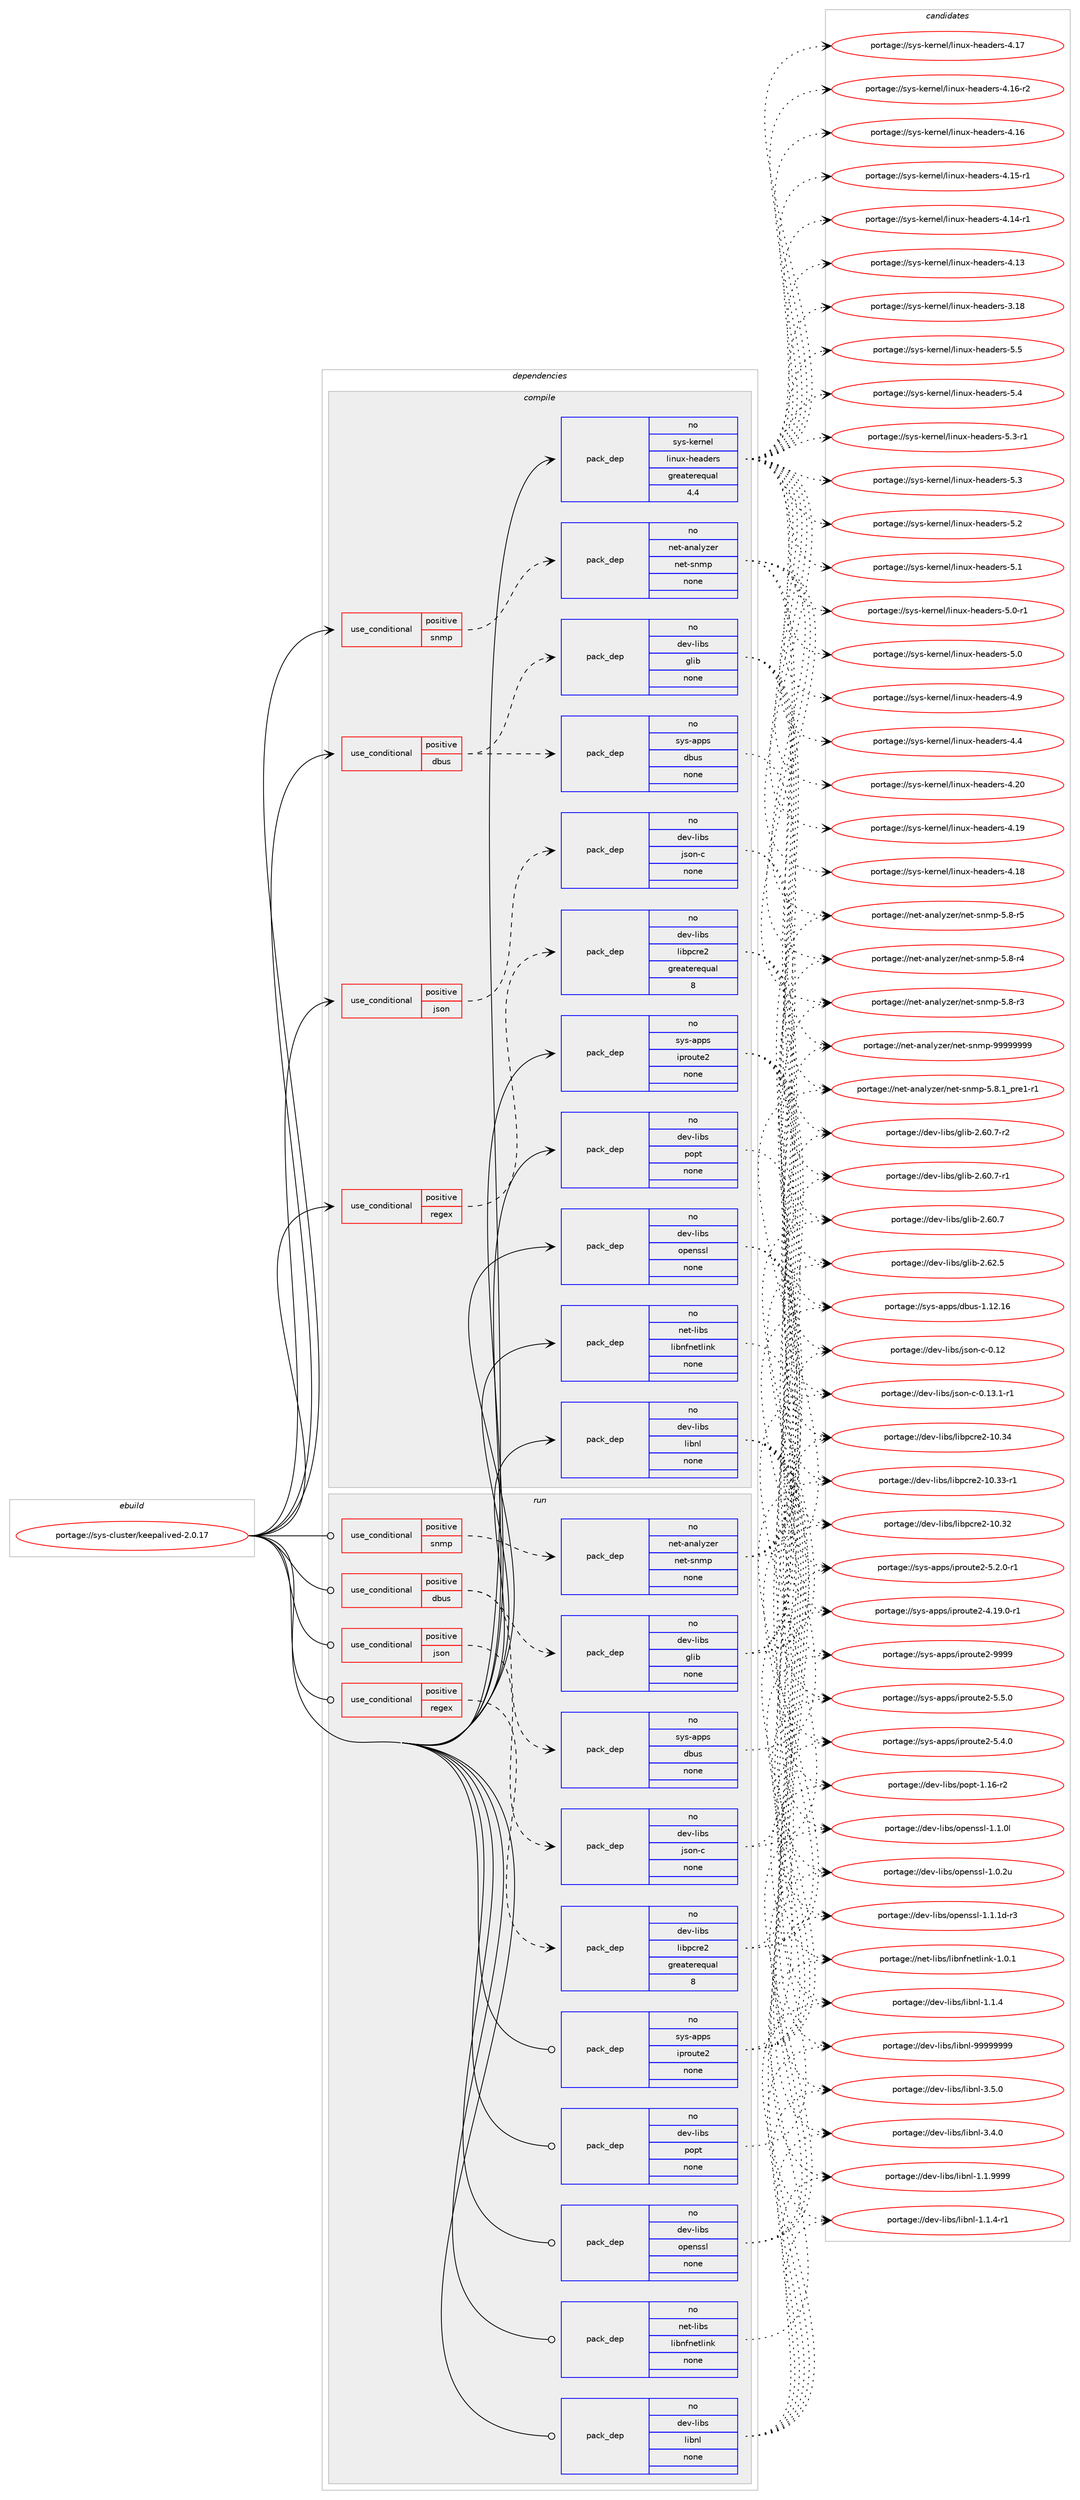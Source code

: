 digraph prolog {

# *************
# Graph options
# *************

newrank=true;
concentrate=true;
compound=true;
graph [rankdir=LR,fontname=Helvetica,fontsize=10,ranksep=1.5];#, ranksep=2.5, nodesep=0.2];
edge  [arrowhead=vee];
node  [fontname=Helvetica,fontsize=10];

# **********
# The ebuild
# **********

subgraph cluster_leftcol {
color=gray;
rank=same;
label=<<i>ebuild</i>>;
id [label="portage://sys-cluster/keepalived-2.0.17", color=red, width=4, href="../sys-cluster/keepalived-2.0.17.svg"];
}

# ****************
# The dependencies
# ****************

subgraph cluster_midcol {
color=gray;
label=<<i>dependencies</i>>;
subgraph cluster_compile {
fillcolor="#eeeeee";
style=filled;
label=<<i>compile</i>>;
subgraph cond6298 {
dependency32818 [label=<<TABLE BORDER="0" CELLBORDER="1" CELLSPACING="0" CELLPADDING="4"><TR><TD ROWSPAN="3" CELLPADDING="10">use_conditional</TD></TR><TR><TD>positive</TD></TR><TR><TD>dbus</TD></TR></TABLE>>, shape=none, color=red];
subgraph pack25711 {
dependency32819 [label=<<TABLE BORDER="0" CELLBORDER="1" CELLSPACING="0" CELLPADDING="4" WIDTH="220"><TR><TD ROWSPAN="6" CELLPADDING="30">pack_dep</TD></TR><TR><TD WIDTH="110">no</TD></TR><TR><TD>sys-apps</TD></TR><TR><TD>dbus</TD></TR><TR><TD>none</TD></TR><TR><TD></TD></TR></TABLE>>, shape=none, color=blue];
}
dependency32818:e -> dependency32819:w [weight=20,style="dashed",arrowhead="vee"];
subgraph pack25712 {
dependency32820 [label=<<TABLE BORDER="0" CELLBORDER="1" CELLSPACING="0" CELLPADDING="4" WIDTH="220"><TR><TD ROWSPAN="6" CELLPADDING="30">pack_dep</TD></TR><TR><TD WIDTH="110">no</TD></TR><TR><TD>dev-libs</TD></TR><TR><TD>glib</TD></TR><TR><TD>none</TD></TR><TR><TD></TD></TR></TABLE>>, shape=none, color=blue];
}
dependency32818:e -> dependency32820:w [weight=20,style="dashed",arrowhead="vee"];
}
id:e -> dependency32818:w [weight=20,style="solid",arrowhead="vee"];
subgraph cond6299 {
dependency32821 [label=<<TABLE BORDER="0" CELLBORDER="1" CELLSPACING="0" CELLPADDING="4"><TR><TD ROWSPAN="3" CELLPADDING="10">use_conditional</TD></TR><TR><TD>positive</TD></TR><TR><TD>json</TD></TR></TABLE>>, shape=none, color=red];
subgraph pack25713 {
dependency32822 [label=<<TABLE BORDER="0" CELLBORDER="1" CELLSPACING="0" CELLPADDING="4" WIDTH="220"><TR><TD ROWSPAN="6" CELLPADDING="30">pack_dep</TD></TR><TR><TD WIDTH="110">no</TD></TR><TR><TD>dev-libs</TD></TR><TR><TD>json-c</TD></TR><TR><TD>none</TD></TR><TR><TD></TD></TR></TABLE>>, shape=none, color=blue];
}
dependency32821:e -> dependency32822:w [weight=20,style="dashed",arrowhead="vee"];
}
id:e -> dependency32821:w [weight=20,style="solid",arrowhead="vee"];
subgraph cond6300 {
dependency32823 [label=<<TABLE BORDER="0" CELLBORDER="1" CELLSPACING="0" CELLPADDING="4"><TR><TD ROWSPAN="3" CELLPADDING="10">use_conditional</TD></TR><TR><TD>positive</TD></TR><TR><TD>regex</TD></TR></TABLE>>, shape=none, color=red];
subgraph pack25714 {
dependency32824 [label=<<TABLE BORDER="0" CELLBORDER="1" CELLSPACING="0" CELLPADDING="4" WIDTH="220"><TR><TD ROWSPAN="6" CELLPADDING="30">pack_dep</TD></TR><TR><TD WIDTH="110">no</TD></TR><TR><TD>dev-libs</TD></TR><TR><TD>libpcre2</TD></TR><TR><TD>greaterequal</TD></TR><TR><TD>8</TD></TR></TABLE>>, shape=none, color=blue];
}
dependency32823:e -> dependency32824:w [weight=20,style="dashed",arrowhead="vee"];
}
id:e -> dependency32823:w [weight=20,style="solid",arrowhead="vee"];
subgraph cond6301 {
dependency32825 [label=<<TABLE BORDER="0" CELLBORDER="1" CELLSPACING="0" CELLPADDING="4"><TR><TD ROWSPAN="3" CELLPADDING="10">use_conditional</TD></TR><TR><TD>positive</TD></TR><TR><TD>snmp</TD></TR></TABLE>>, shape=none, color=red];
subgraph pack25715 {
dependency32826 [label=<<TABLE BORDER="0" CELLBORDER="1" CELLSPACING="0" CELLPADDING="4" WIDTH="220"><TR><TD ROWSPAN="6" CELLPADDING="30">pack_dep</TD></TR><TR><TD WIDTH="110">no</TD></TR><TR><TD>net-analyzer</TD></TR><TR><TD>net-snmp</TD></TR><TR><TD>none</TD></TR><TR><TD></TD></TR></TABLE>>, shape=none, color=blue];
}
dependency32825:e -> dependency32826:w [weight=20,style="dashed",arrowhead="vee"];
}
id:e -> dependency32825:w [weight=20,style="solid",arrowhead="vee"];
subgraph pack25716 {
dependency32827 [label=<<TABLE BORDER="0" CELLBORDER="1" CELLSPACING="0" CELLPADDING="4" WIDTH="220"><TR><TD ROWSPAN="6" CELLPADDING="30">pack_dep</TD></TR><TR><TD WIDTH="110">no</TD></TR><TR><TD>dev-libs</TD></TR><TR><TD>libnl</TD></TR><TR><TD>none</TD></TR><TR><TD></TD></TR></TABLE>>, shape=none, color=blue];
}
id:e -> dependency32827:w [weight=20,style="solid",arrowhead="vee"];
subgraph pack25717 {
dependency32828 [label=<<TABLE BORDER="0" CELLBORDER="1" CELLSPACING="0" CELLPADDING="4" WIDTH="220"><TR><TD ROWSPAN="6" CELLPADDING="30">pack_dep</TD></TR><TR><TD WIDTH="110">no</TD></TR><TR><TD>dev-libs</TD></TR><TR><TD>openssl</TD></TR><TR><TD>none</TD></TR><TR><TD></TD></TR></TABLE>>, shape=none, color=blue];
}
id:e -> dependency32828:w [weight=20,style="solid",arrowhead="vee"];
subgraph pack25718 {
dependency32829 [label=<<TABLE BORDER="0" CELLBORDER="1" CELLSPACING="0" CELLPADDING="4" WIDTH="220"><TR><TD ROWSPAN="6" CELLPADDING="30">pack_dep</TD></TR><TR><TD WIDTH="110">no</TD></TR><TR><TD>dev-libs</TD></TR><TR><TD>popt</TD></TR><TR><TD>none</TD></TR><TR><TD></TD></TR></TABLE>>, shape=none, color=blue];
}
id:e -> dependency32829:w [weight=20,style="solid",arrowhead="vee"];
subgraph pack25719 {
dependency32830 [label=<<TABLE BORDER="0" CELLBORDER="1" CELLSPACING="0" CELLPADDING="4" WIDTH="220"><TR><TD ROWSPAN="6" CELLPADDING="30">pack_dep</TD></TR><TR><TD WIDTH="110">no</TD></TR><TR><TD>net-libs</TD></TR><TR><TD>libnfnetlink</TD></TR><TR><TD>none</TD></TR><TR><TD></TD></TR></TABLE>>, shape=none, color=blue];
}
id:e -> dependency32830:w [weight=20,style="solid",arrowhead="vee"];
subgraph pack25720 {
dependency32831 [label=<<TABLE BORDER="0" CELLBORDER="1" CELLSPACING="0" CELLPADDING="4" WIDTH="220"><TR><TD ROWSPAN="6" CELLPADDING="30">pack_dep</TD></TR><TR><TD WIDTH="110">no</TD></TR><TR><TD>sys-apps</TD></TR><TR><TD>iproute2</TD></TR><TR><TD>none</TD></TR><TR><TD></TD></TR></TABLE>>, shape=none, color=blue];
}
id:e -> dependency32831:w [weight=20,style="solid",arrowhead="vee"];
subgraph pack25721 {
dependency32832 [label=<<TABLE BORDER="0" CELLBORDER="1" CELLSPACING="0" CELLPADDING="4" WIDTH="220"><TR><TD ROWSPAN="6" CELLPADDING="30">pack_dep</TD></TR><TR><TD WIDTH="110">no</TD></TR><TR><TD>sys-kernel</TD></TR><TR><TD>linux-headers</TD></TR><TR><TD>greaterequal</TD></TR><TR><TD>4.4</TD></TR></TABLE>>, shape=none, color=blue];
}
id:e -> dependency32832:w [weight=20,style="solid",arrowhead="vee"];
}
subgraph cluster_compileandrun {
fillcolor="#eeeeee";
style=filled;
label=<<i>compile and run</i>>;
}
subgraph cluster_run {
fillcolor="#eeeeee";
style=filled;
label=<<i>run</i>>;
subgraph cond6302 {
dependency32833 [label=<<TABLE BORDER="0" CELLBORDER="1" CELLSPACING="0" CELLPADDING="4"><TR><TD ROWSPAN="3" CELLPADDING="10">use_conditional</TD></TR><TR><TD>positive</TD></TR><TR><TD>dbus</TD></TR></TABLE>>, shape=none, color=red];
subgraph pack25722 {
dependency32834 [label=<<TABLE BORDER="0" CELLBORDER="1" CELLSPACING="0" CELLPADDING="4" WIDTH="220"><TR><TD ROWSPAN="6" CELLPADDING="30">pack_dep</TD></TR><TR><TD WIDTH="110">no</TD></TR><TR><TD>sys-apps</TD></TR><TR><TD>dbus</TD></TR><TR><TD>none</TD></TR><TR><TD></TD></TR></TABLE>>, shape=none, color=blue];
}
dependency32833:e -> dependency32834:w [weight=20,style="dashed",arrowhead="vee"];
subgraph pack25723 {
dependency32835 [label=<<TABLE BORDER="0" CELLBORDER="1" CELLSPACING="0" CELLPADDING="4" WIDTH="220"><TR><TD ROWSPAN="6" CELLPADDING="30">pack_dep</TD></TR><TR><TD WIDTH="110">no</TD></TR><TR><TD>dev-libs</TD></TR><TR><TD>glib</TD></TR><TR><TD>none</TD></TR><TR><TD></TD></TR></TABLE>>, shape=none, color=blue];
}
dependency32833:e -> dependency32835:w [weight=20,style="dashed",arrowhead="vee"];
}
id:e -> dependency32833:w [weight=20,style="solid",arrowhead="odot"];
subgraph cond6303 {
dependency32836 [label=<<TABLE BORDER="0" CELLBORDER="1" CELLSPACING="0" CELLPADDING="4"><TR><TD ROWSPAN="3" CELLPADDING="10">use_conditional</TD></TR><TR><TD>positive</TD></TR><TR><TD>json</TD></TR></TABLE>>, shape=none, color=red];
subgraph pack25724 {
dependency32837 [label=<<TABLE BORDER="0" CELLBORDER="1" CELLSPACING="0" CELLPADDING="4" WIDTH="220"><TR><TD ROWSPAN="6" CELLPADDING="30">pack_dep</TD></TR><TR><TD WIDTH="110">no</TD></TR><TR><TD>dev-libs</TD></TR><TR><TD>json-c</TD></TR><TR><TD>none</TD></TR><TR><TD></TD></TR></TABLE>>, shape=none, color=blue];
}
dependency32836:e -> dependency32837:w [weight=20,style="dashed",arrowhead="vee"];
}
id:e -> dependency32836:w [weight=20,style="solid",arrowhead="odot"];
subgraph cond6304 {
dependency32838 [label=<<TABLE BORDER="0" CELLBORDER="1" CELLSPACING="0" CELLPADDING="4"><TR><TD ROWSPAN="3" CELLPADDING="10">use_conditional</TD></TR><TR><TD>positive</TD></TR><TR><TD>regex</TD></TR></TABLE>>, shape=none, color=red];
subgraph pack25725 {
dependency32839 [label=<<TABLE BORDER="0" CELLBORDER="1" CELLSPACING="0" CELLPADDING="4" WIDTH="220"><TR><TD ROWSPAN="6" CELLPADDING="30">pack_dep</TD></TR><TR><TD WIDTH="110">no</TD></TR><TR><TD>dev-libs</TD></TR><TR><TD>libpcre2</TD></TR><TR><TD>greaterequal</TD></TR><TR><TD>8</TD></TR></TABLE>>, shape=none, color=blue];
}
dependency32838:e -> dependency32839:w [weight=20,style="dashed",arrowhead="vee"];
}
id:e -> dependency32838:w [weight=20,style="solid",arrowhead="odot"];
subgraph cond6305 {
dependency32840 [label=<<TABLE BORDER="0" CELLBORDER="1" CELLSPACING="0" CELLPADDING="4"><TR><TD ROWSPAN="3" CELLPADDING="10">use_conditional</TD></TR><TR><TD>positive</TD></TR><TR><TD>snmp</TD></TR></TABLE>>, shape=none, color=red];
subgraph pack25726 {
dependency32841 [label=<<TABLE BORDER="0" CELLBORDER="1" CELLSPACING="0" CELLPADDING="4" WIDTH="220"><TR><TD ROWSPAN="6" CELLPADDING="30">pack_dep</TD></TR><TR><TD WIDTH="110">no</TD></TR><TR><TD>net-analyzer</TD></TR><TR><TD>net-snmp</TD></TR><TR><TD>none</TD></TR><TR><TD></TD></TR></TABLE>>, shape=none, color=blue];
}
dependency32840:e -> dependency32841:w [weight=20,style="dashed",arrowhead="vee"];
}
id:e -> dependency32840:w [weight=20,style="solid",arrowhead="odot"];
subgraph pack25727 {
dependency32842 [label=<<TABLE BORDER="0" CELLBORDER="1" CELLSPACING="0" CELLPADDING="4" WIDTH="220"><TR><TD ROWSPAN="6" CELLPADDING="30">pack_dep</TD></TR><TR><TD WIDTH="110">no</TD></TR><TR><TD>dev-libs</TD></TR><TR><TD>libnl</TD></TR><TR><TD>none</TD></TR><TR><TD></TD></TR></TABLE>>, shape=none, color=blue];
}
id:e -> dependency32842:w [weight=20,style="solid",arrowhead="odot"];
subgraph pack25728 {
dependency32843 [label=<<TABLE BORDER="0" CELLBORDER="1" CELLSPACING="0" CELLPADDING="4" WIDTH="220"><TR><TD ROWSPAN="6" CELLPADDING="30">pack_dep</TD></TR><TR><TD WIDTH="110">no</TD></TR><TR><TD>dev-libs</TD></TR><TR><TD>openssl</TD></TR><TR><TD>none</TD></TR><TR><TD></TD></TR></TABLE>>, shape=none, color=blue];
}
id:e -> dependency32843:w [weight=20,style="solid",arrowhead="odot"];
subgraph pack25729 {
dependency32844 [label=<<TABLE BORDER="0" CELLBORDER="1" CELLSPACING="0" CELLPADDING="4" WIDTH="220"><TR><TD ROWSPAN="6" CELLPADDING="30">pack_dep</TD></TR><TR><TD WIDTH="110">no</TD></TR><TR><TD>dev-libs</TD></TR><TR><TD>popt</TD></TR><TR><TD>none</TD></TR><TR><TD></TD></TR></TABLE>>, shape=none, color=blue];
}
id:e -> dependency32844:w [weight=20,style="solid",arrowhead="odot"];
subgraph pack25730 {
dependency32845 [label=<<TABLE BORDER="0" CELLBORDER="1" CELLSPACING="0" CELLPADDING="4" WIDTH="220"><TR><TD ROWSPAN="6" CELLPADDING="30">pack_dep</TD></TR><TR><TD WIDTH="110">no</TD></TR><TR><TD>net-libs</TD></TR><TR><TD>libnfnetlink</TD></TR><TR><TD>none</TD></TR><TR><TD></TD></TR></TABLE>>, shape=none, color=blue];
}
id:e -> dependency32845:w [weight=20,style="solid",arrowhead="odot"];
subgraph pack25731 {
dependency32846 [label=<<TABLE BORDER="0" CELLBORDER="1" CELLSPACING="0" CELLPADDING="4" WIDTH="220"><TR><TD ROWSPAN="6" CELLPADDING="30">pack_dep</TD></TR><TR><TD WIDTH="110">no</TD></TR><TR><TD>sys-apps</TD></TR><TR><TD>iproute2</TD></TR><TR><TD>none</TD></TR><TR><TD></TD></TR></TABLE>>, shape=none, color=blue];
}
id:e -> dependency32846:w [weight=20,style="solid",arrowhead="odot"];
}
}

# **************
# The candidates
# **************

subgraph cluster_choices {
rank=same;
color=gray;
label=<<i>candidates</i>>;

subgraph choice25711 {
color=black;
nodesep=1;
choice115121115459711211211547100981171154549464950464954 [label="portage://sys-apps/dbus-1.12.16", color=red, width=4,href="../sys-apps/dbus-1.12.16.svg"];
dependency32819:e -> choice115121115459711211211547100981171154549464950464954:w [style=dotted,weight="100"];
}
subgraph choice25712 {
color=black;
nodesep=1;
choice1001011184510810598115471031081059845504654504653 [label="portage://dev-libs/glib-2.62.5", color=red, width=4,href="../dev-libs/glib-2.62.5.svg"];
choice10010111845108105981154710310810598455046544846554511450 [label="portage://dev-libs/glib-2.60.7-r2", color=red, width=4,href="../dev-libs/glib-2.60.7-r2.svg"];
choice10010111845108105981154710310810598455046544846554511449 [label="portage://dev-libs/glib-2.60.7-r1", color=red, width=4,href="../dev-libs/glib-2.60.7-r1.svg"];
choice1001011184510810598115471031081059845504654484655 [label="portage://dev-libs/glib-2.60.7", color=red, width=4,href="../dev-libs/glib-2.60.7.svg"];
dependency32820:e -> choice1001011184510810598115471031081059845504654504653:w [style=dotted,weight="100"];
dependency32820:e -> choice10010111845108105981154710310810598455046544846554511450:w [style=dotted,weight="100"];
dependency32820:e -> choice10010111845108105981154710310810598455046544846554511449:w [style=dotted,weight="100"];
dependency32820:e -> choice1001011184510810598115471031081059845504654484655:w [style=dotted,weight="100"];
}
subgraph choice25713 {
color=black;
nodesep=1;
choice1001011184510810598115471061151111104599454846495146494511449 [label="portage://dev-libs/json-c-0.13.1-r1", color=red, width=4,href="../dev-libs/json-c-0.13.1-r1.svg"];
choice10010111845108105981154710611511111045994548464950 [label="portage://dev-libs/json-c-0.12", color=red, width=4,href="../dev-libs/json-c-0.12.svg"];
dependency32822:e -> choice1001011184510810598115471061151111104599454846495146494511449:w [style=dotted,weight="100"];
dependency32822:e -> choice10010111845108105981154710611511111045994548464950:w [style=dotted,weight="100"];
}
subgraph choice25714 {
color=black;
nodesep=1;
choice100101118451081059811547108105981129911410150454948465152 [label="portage://dev-libs/libpcre2-10.34", color=red, width=4,href="../dev-libs/libpcre2-10.34.svg"];
choice1001011184510810598115471081059811299114101504549484651514511449 [label="portage://dev-libs/libpcre2-10.33-r1", color=red, width=4,href="../dev-libs/libpcre2-10.33-r1.svg"];
choice100101118451081059811547108105981129911410150454948465150 [label="portage://dev-libs/libpcre2-10.32", color=red, width=4,href="../dev-libs/libpcre2-10.32.svg"];
dependency32824:e -> choice100101118451081059811547108105981129911410150454948465152:w [style=dotted,weight="100"];
dependency32824:e -> choice1001011184510810598115471081059811299114101504549484651514511449:w [style=dotted,weight="100"];
dependency32824:e -> choice100101118451081059811547108105981129911410150454948465150:w [style=dotted,weight="100"];
}
subgraph choice25715 {
color=black;
nodesep=1;
choice1101011164597110971081211221011144711010111645115110109112455757575757575757 [label="portage://net-analyzer/net-snmp-99999999", color=red, width=4,href="../net-analyzer/net-snmp-99999999.svg"];
choice110101116459711097108121122101114471101011164511511010911245534656464995112114101494511449 [label="portage://net-analyzer/net-snmp-5.8.1_pre1-r1", color=red, width=4,href="../net-analyzer/net-snmp-5.8.1_pre1-r1.svg"];
choice1101011164597110971081211221011144711010111645115110109112455346564511453 [label="portage://net-analyzer/net-snmp-5.8-r5", color=red, width=4,href="../net-analyzer/net-snmp-5.8-r5.svg"];
choice1101011164597110971081211221011144711010111645115110109112455346564511452 [label="portage://net-analyzer/net-snmp-5.8-r4", color=red, width=4,href="../net-analyzer/net-snmp-5.8-r4.svg"];
choice1101011164597110971081211221011144711010111645115110109112455346564511451 [label="portage://net-analyzer/net-snmp-5.8-r3", color=red, width=4,href="../net-analyzer/net-snmp-5.8-r3.svg"];
dependency32826:e -> choice1101011164597110971081211221011144711010111645115110109112455757575757575757:w [style=dotted,weight="100"];
dependency32826:e -> choice110101116459711097108121122101114471101011164511511010911245534656464995112114101494511449:w [style=dotted,weight="100"];
dependency32826:e -> choice1101011164597110971081211221011144711010111645115110109112455346564511453:w [style=dotted,weight="100"];
dependency32826:e -> choice1101011164597110971081211221011144711010111645115110109112455346564511452:w [style=dotted,weight="100"];
dependency32826:e -> choice1101011164597110971081211221011144711010111645115110109112455346564511451:w [style=dotted,weight="100"];
}
subgraph choice25716 {
color=black;
nodesep=1;
choice10010111845108105981154710810598110108455757575757575757 [label="portage://dev-libs/libnl-99999999", color=red, width=4,href="../dev-libs/libnl-99999999.svg"];
choice10010111845108105981154710810598110108455146534648 [label="portage://dev-libs/libnl-3.5.0", color=red, width=4,href="../dev-libs/libnl-3.5.0.svg"];
choice10010111845108105981154710810598110108455146524648 [label="portage://dev-libs/libnl-3.4.0", color=red, width=4,href="../dev-libs/libnl-3.4.0.svg"];
choice10010111845108105981154710810598110108454946494657575757 [label="portage://dev-libs/libnl-1.1.9999", color=red, width=4,href="../dev-libs/libnl-1.1.9999.svg"];
choice100101118451081059811547108105981101084549464946524511449 [label="portage://dev-libs/libnl-1.1.4-r1", color=red, width=4,href="../dev-libs/libnl-1.1.4-r1.svg"];
choice10010111845108105981154710810598110108454946494652 [label="portage://dev-libs/libnl-1.1.4", color=red, width=4,href="../dev-libs/libnl-1.1.4.svg"];
dependency32827:e -> choice10010111845108105981154710810598110108455757575757575757:w [style=dotted,weight="100"];
dependency32827:e -> choice10010111845108105981154710810598110108455146534648:w [style=dotted,weight="100"];
dependency32827:e -> choice10010111845108105981154710810598110108455146524648:w [style=dotted,weight="100"];
dependency32827:e -> choice10010111845108105981154710810598110108454946494657575757:w [style=dotted,weight="100"];
dependency32827:e -> choice100101118451081059811547108105981101084549464946524511449:w [style=dotted,weight="100"];
dependency32827:e -> choice10010111845108105981154710810598110108454946494652:w [style=dotted,weight="100"];
}
subgraph choice25717 {
color=black;
nodesep=1;
choice1001011184510810598115471111121011101151151084549464946491004511451 [label="portage://dev-libs/openssl-1.1.1d-r3", color=red, width=4,href="../dev-libs/openssl-1.1.1d-r3.svg"];
choice100101118451081059811547111112101110115115108454946494648108 [label="portage://dev-libs/openssl-1.1.0l", color=red, width=4,href="../dev-libs/openssl-1.1.0l.svg"];
choice100101118451081059811547111112101110115115108454946484650117 [label="portage://dev-libs/openssl-1.0.2u", color=red, width=4,href="../dev-libs/openssl-1.0.2u.svg"];
dependency32828:e -> choice1001011184510810598115471111121011101151151084549464946491004511451:w [style=dotted,weight="100"];
dependency32828:e -> choice100101118451081059811547111112101110115115108454946494648108:w [style=dotted,weight="100"];
dependency32828:e -> choice100101118451081059811547111112101110115115108454946484650117:w [style=dotted,weight="100"];
}
subgraph choice25718 {
color=black;
nodesep=1;
choice10010111845108105981154711211111211645494649544511450 [label="portage://dev-libs/popt-1.16-r2", color=red, width=4,href="../dev-libs/popt-1.16-r2.svg"];
dependency32829:e -> choice10010111845108105981154711211111211645494649544511450:w [style=dotted,weight="100"];
}
subgraph choice25719 {
color=black;
nodesep=1;
choice11010111645108105981154710810598110102110101116108105110107454946484649 [label="portage://net-libs/libnfnetlink-1.0.1", color=red, width=4,href="../net-libs/libnfnetlink-1.0.1.svg"];
dependency32830:e -> choice11010111645108105981154710810598110102110101116108105110107454946484649:w [style=dotted,weight="100"];
}
subgraph choice25720 {
color=black;
nodesep=1;
choice115121115459711211211547105112114111117116101504557575757 [label="portage://sys-apps/iproute2-9999", color=red, width=4,href="../sys-apps/iproute2-9999.svg"];
choice11512111545971121121154710511211411111711610150455346534648 [label="portage://sys-apps/iproute2-5.5.0", color=red, width=4,href="../sys-apps/iproute2-5.5.0.svg"];
choice11512111545971121121154710511211411111711610150455346524648 [label="portage://sys-apps/iproute2-5.4.0", color=red, width=4,href="../sys-apps/iproute2-5.4.0.svg"];
choice115121115459711211211547105112114111117116101504553465046484511449 [label="portage://sys-apps/iproute2-5.2.0-r1", color=red, width=4,href="../sys-apps/iproute2-5.2.0-r1.svg"];
choice11512111545971121121154710511211411111711610150455246495746484511449 [label="portage://sys-apps/iproute2-4.19.0-r1", color=red, width=4,href="../sys-apps/iproute2-4.19.0-r1.svg"];
dependency32831:e -> choice115121115459711211211547105112114111117116101504557575757:w [style=dotted,weight="100"];
dependency32831:e -> choice11512111545971121121154710511211411111711610150455346534648:w [style=dotted,weight="100"];
dependency32831:e -> choice11512111545971121121154710511211411111711610150455346524648:w [style=dotted,weight="100"];
dependency32831:e -> choice115121115459711211211547105112114111117116101504553465046484511449:w [style=dotted,weight="100"];
dependency32831:e -> choice11512111545971121121154710511211411111711610150455246495746484511449:w [style=dotted,weight="100"];
}
subgraph choice25721 {
color=black;
nodesep=1;
choice1151211154510710111411010110847108105110117120451041019710010111411545534653 [label="portage://sys-kernel/linux-headers-5.5", color=red, width=4,href="../sys-kernel/linux-headers-5.5.svg"];
choice1151211154510710111411010110847108105110117120451041019710010111411545534652 [label="portage://sys-kernel/linux-headers-5.4", color=red, width=4,href="../sys-kernel/linux-headers-5.4.svg"];
choice11512111545107101114110101108471081051101171204510410197100101114115455346514511449 [label="portage://sys-kernel/linux-headers-5.3-r1", color=red, width=4,href="../sys-kernel/linux-headers-5.3-r1.svg"];
choice1151211154510710111411010110847108105110117120451041019710010111411545534651 [label="portage://sys-kernel/linux-headers-5.3", color=red, width=4,href="../sys-kernel/linux-headers-5.3.svg"];
choice1151211154510710111411010110847108105110117120451041019710010111411545534650 [label="portage://sys-kernel/linux-headers-5.2", color=red, width=4,href="../sys-kernel/linux-headers-5.2.svg"];
choice1151211154510710111411010110847108105110117120451041019710010111411545534649 [label="portage://sys-kernel/linux-headers-5.1", color=red, width=4,href="../sys-kernel/linux-headers-5.1.svg"];
choice11512111545107101114110101108471081051101171204510410197100101114115455346484511449 [label="portage://sys-kernel/linux-headers-5.0-r1", color=red, width=4,href="../sys-kernel/linux-headers-5.0-r1.svg"];
choice1151211154510710111411010110847108105110117120451041019710010111411545534648 [label="portage://sys-kernel/linux-headers-5.0", color=red, width=4,href="../sys-kernel/linux-headers-5.0.svg"];
choice1151211154510710111411010110847108105110117120451041019710010111411545524657 [label="portage://sys-kernel/linux-headers-4.9", color=red, width=4,href="../sys-kernel/linux-headers-4.9.svg"];
choice1151211154510710111411010110847108105110117120451041019710010111411545524652 [label="portage://sys-kernel/linux-headers-4.4", color=red, width=4,href="../sys-kernel/linux-headers-4.4.svg"];
choice115121115451071011141101011084710810511011712045104101971001011141154552465048 [label="portage://sys-kernel/linux-headers-4.20", color=red, width=4,href="../sys-kernel/linux-headers-4.20.svg"];
choice115121115451071011141101011084710810511011712045104101971001011141154552464957 [label="portage://sys-kernel/linux-headers-4.19", color=red, width=4,href="../sys-kernel/linux-headers-4.19.svg"];
choice115121115451071011141101011084710810511011712045104101971001011141154552464956 [label="portage://sys-kernel/linux-headers-4.18", color=red, width=4,href="../sys-kernel/linux-headers-4.18.svg"];
choice115121115451071011141101011084710810511011712045104101971001011141154552464955 [label="portage://sys-kernel/linux-headers-4.17", color=red, width=4,href="../sys-kernel/linux-headers-4.17.svg"];
choice1151211154510710111411010110847108105110117120451041019710010111411545524649544511450 [label="portage://sys-kernel/linux-headers-4.16-r2", color=red, width=4,href="../sys-kernel/linux-headers-4.16-r2.svg"];
choice115121115451071011141101011084710810511011712045104101971001011141154552464954 [label="portage://sys-kernel/linux-headers-4.16", color=red, width=4,href="../sys-kernel/linux-headers-4.16.svg"];
choice1151211154510710111411010110847108105110117120451041019710010111411545524649534511449 [label="portage://sys-kernel/linux-headers-4.15-r1", color=red, width=4,href="../sys-kernel/linux-headers-4.15-r1.svg"];
choice1151211154510710111411010110847108105110117120451041019710010111411545524649524511449 [label="portage://sys-kernel/linux-headers-4.14-r1", color=red, width=4,href="../sys-kernel/linux-headers-4.14-r1.svg"];
choice115121115451071011141101011084710810511011712045104101971001011141154552464951 [label="portage://sys-kernel/linux-headers-4.13", color=red, width=4,href="../sys-kernel/linux-headers-4.13.svg"];
choice115121115451071011141101011084710810511011712045104101971001011141154551464956 [label="portage://sys-kernel/linux-headers-3.18", color=red, width=4,href="../sys-kernel/linux-headers-3.18.svg"];
dependency32832:e -> choice1151211154510710111411010110847108105110117120451041019710010111411545534653:w [style=dotted,weight="100"];
dependency32832:e -> choice1151211154510710111411010110847108105110117120451041019710010111411545534652:w [style=dotted,weight="100"];
dependency32832:e -> choice11512111545107101114110101108471081051101171204510410197100101114115455346514511449:w [style=dotted,weight="100"];
dependency32832:e -> choice1151211154510710111411010110847108105110117120451041019710010111411545534651:w [style=dotted,weight="100"];
dependency32832:e -> choice1151211154510710111411010110847108105110117120451041019710010111411545534650:w [style=dotted,weight="100"];
dependency32832:e -> choice1151211154510710111411010110847108105110117120451041019710010111411545534649:w [style=dotted,weight="100"];
dependency32832:e -> choice11512111545107101114110101108471081051101171204510410197100101114115455346484511449:w [style=dotted,weight="100"];
dependency32832:e -> choice1151211154510710111411010110847108105110117120451041019710010111411545534648:w [style=dotted,weight="100"];
dependency32832:e -> choice1151211154510710111411010110847108105110117120451041019710010111411545524657:w [style=dotted,weight="100"];
dependency32832:e -> choice1151211154510710111411010110847108105110117120451041019710010111411545524652:w [style=dotted,weight="100"];
dependency32832:e -> choice115121115451071011141101011084710810511011712045104101971001011141154552465048:w [style=dotted,weight="100"];
dependency32832:e -> choice115121115451071011141101011084710810511011712045104101971001011141154552464957:w [style=dotted,weight="100"];
dependency32832:e -> choice115121115451071011141101011084710810511011712045104101971001011141154552464956:w [style=dotted,weight="100"];
dependency32832:e -> choice115121115451071011141101011084710810511011712045104101971001011141154552464955:w [style=dotted,weight="100"];
dependency32832:e -> choice1151211154510710111411010110847108105110117120451041019710010111411545524649544511450:w [style=dotted,weight="100"];
dependency32832:e -> choice115121115451071011141101011084710810511011712045104101971001011141154552464954:w [style=dotted,weight="100"];
dependency32832:e -> choice1151211154510710111411010110847108105110117120451041019710010111411545524649534511449:w [style=dotted,weight="100"];
dependency32832:e -> choice1151211154510710111411010110847108105110117120451041019710010111411545524649524511449:w [style=dotted,weight="100"];
dependency32832:e -> choice115121115451071011141101011084710810511011712045104101971001011141154552464951:w [style=dotted,weight="100"];
dependency32832:e -> choice115121115451071011141101011084710810511011712045104101971001011141154551464956:w [style=dotted,weight="100"];
}
subgraph choice25722 {
color=black;
nodesep=1;
choice115121115459711211211547100981171154549464950464954 [label="portage://sys-apps/dbus-1.12.16", color=red, width=4,href="../sys-apps/dbus-1.12.16.svg"];
dependency32834:e -> choice115121115459711211211547100981171154549464950464954:w [style=dotted,weight="100"];
}
subgraph choice25723 {
color=black;
nodesep=1;
choice1001011184510810598115471031081059845504654504653 [label="portage://dev-libs/glib-2.62.5", color=red, width=4,href="../dev-libs/glib-2.62.5.svg"];
choice10010111845108105981154710310810598455046544846554511450 [label="portage://dev-libs/glib-2.60.7-r2", color=red, width=4,href="../dev-libs/glib-2.60.7-r2.svg"];
choice10010111845108105981154710310810598455046544846554511449 [label="portage://dev-libs/glib-2.60.7-r1", color=red, width=4,href="../dev-libs/glib-2.60.7-r1.svg"];
choice1001011184510810598115471031081059845504654484655 [label="portage://dev-libs/glib-2.60.7", color=red, width=4,href="../dev-libs/glib-2.60.7.svg"];
dependency32835:e -> choice1001011184510810598115471031081059845504654504653:w [style=dotted,weight="100"];
dependency32835:e -> choice10010111845108105981154710310810598455046544846554511450:w [style=dotted,weight="100"];
dependency32835:e -> choice10010111845108105981154710310810598455046544846554511449:w [style=dotted,weight="100"];
dependency32835:e -> choice1001011184510810598115471031081059845504654484655:w [style=dotted,weight="100"];
}
subgraph choice25724 {
color=black;
nodesep=1;
choice1001011184510810598115471061151111104599454846495146494511449 [label="portage://dev-libs/json-c-0.13.1-r1", color=red, width=4,href="../dev-libs/json-c-0.13.1-r1.svg"];
choice10010111845108105981154710611511111045994548464950 [label="portage://dev-libs/json-c-0.12", color=red, width=4,href="../dev-libs/json-c-0.12.svg"];
dependency32837:e -> choice1001011184510810598115471061151111104599454846495146494511449:w [style=dotted,weight="100"];
dependency32837:e -> choice10010111845108105981154710611511111045994548464950:w [style=dotted,weight="100"];
}
subgraph choice25725 {
color=black;
nodesep=1;
choice100101118451081059811547108105981129911410150454948465152 [label="portage://dev-libs/libpcre2-10.34", color=red, width=4,href="../dev-libs/libpcre2-10.34.svg"];
choice1001011184510810598115471081059811299114101504549484651514511449 [label="portage://dev-libs/libpcre2-10.33-r1", color=red, width=4,href="../dev-libs/libpcre2-10.33-r1.svg"];
choice100101118451081059811547108105981129911410150454948465150 [label="portage://dev-libs/libpcre2-10.32", color=red, width=4,href="../dev-libs/libpcre2-10.32.svg"];
dependency32839:e -> choice100101118451081059811547108105981129911410150454948465152:w [style=dotted,weight="100"];
dependency32839:e -> choice1001011184510810598115471081059811299114101504549484651514511449:w [style=dotted,weight="100"];
dependency32839:e -> choice100101118451081059811547108105981129911410150454948465150:w [style=dotted,weight="100"];
}
subgraph choice25726 {
color=black;
nodesep=1;
choice1101011164597110971081211221011144711010111645115110109112455757575757575757 [label="portage://net-analyzer/net-snmp-99999999", color=red, width=4,href="../net-analyzer/net-snmp-99999999.svg"];
choice110101116459711097108121122101114471101011164511511010911245534656464995112114101494511449 [label="portage://net-analyzer/net-snmp-5.8.1_pre1-r1", color=red, width=4,href="../net-analyzer/net-snmp-5.8.1_pre1-r1.svg"];
choice1101011164597110971081211221011144711010111645115110109112455346564511453 [label="portage://net-analyzer/net-snmp-5.8-r5", color=red, width=4,href="../net-analyzer/net-snmp-5.8-r5.svg"];
choice1101011164597110971081211221011144711010111645115110109112455346564511452 [label="portage://net-analyzer/net-snmp-5.8-r4", color=red, width=4,href="../net-analyzer/net-snmp-5.8-r4.svg"];
choice1101011164597110971081211221011144711010111645115110109112455346564511451 [label="portage://net-analyzer/net-snmp-5.8-r3", color=red, width=4,href="../net-analyzer/net-snmp-5.8-r3.svg"];
dependency32841:e -> choice1101011164597110971081211221011144711010111645115110109112455757575757575757:w [style=dotted,weight="100"];
dependency32841:e -> choice110101116459711097108121122101114471101011164511511010911245534656464995112114101494511449:w [style=dotted,weight="100"];
dependency32841:e -> choice1101011164597110971081211221011144711010111645115110109112455346564511453:w [style=dotted,weight="100"];
dependency32841:e -> choice1101011164597110971081211221011144711010111645115110109112455346564511452:w [style=dotted,weight="100"];
dependency32841:e -> choice1101011164597110971081211221011144711010111645115110109112455346564511451:w [style=dotted,weight="100"];
}
subgraph choice25727 {
color=black;
nodesep=1;
choice10010111845108105981154710810598110108455757575757575757 [label="portage://dev-libs/libnl-99999999", color=red, width=4,href="../dev-libs/libnl-99999999.svg"];
choice10010111845108105981154710810598110108455146534648 [label="portage://dev-libs/libnl-3.5.0", color=red, width=4,href="../dev-libs/libnl-3.5.0.svg"];
choice10010111845108105981154710810598110108455146524648 [label="portage://dev-libs/libnl-3.4.0", color=red, width=4,href="../dev-libs/libnl-3.4.0.svg"];
choice10010111845108105981154710810598110108454946494657575757 [label="portage://dev-libs/libnl-1.1.9999", color=red, width=4,href="../dev-libs/libnl-1.1.9999.svg"];
choice100101118451081059811547108105981101084549464946524511449 [label="portage://dev-libs/libnl-1.1.4-r1", color=red, width=4,href="../dev-libs/libnl-1.1.4-r1.svg"];
choice10010111845108105981154710810598110108454946494652 [label="portage://dev-libs/libnl-1.1.4", color=red, width=4,href="../dev-libs/libnl-1.1.4.svg"];
dependency32842:e -> choice10010111845108105981154710810598110108455757575757575757:w [style=dotted,weight="100"];
dependency32842:e -> choice10010111845108105981154710810598110108455146534648:w [style=dotted,weight="100"];
dependency32842:e -> choice10010111845108105981154710810598110108455146524648:w [style=dotted,weight="100"];
dependency32842:e -> choice10010111845108105981154710810598110108454946494657575757:w [style=dotted,weight="100"];
dependency32842:e -> choice100101118451081059811547108105981101084549464946524511449:w [style=dotted,weight="100"];
dependency32842:e -> choice10010111845108105981154710810598110108454946494652:w [style=dotted,weight="100"];
}
subgraph choice25728 {
color=black;
nodesep=1;
choice1001011184510810598115471111121011101151151084549464946491004511451 [label="portage://dev-libs/openssl-1.1.1d-r3", color=red, width=4,href="../dev-libs/openssl-1.1.1d-r3.svg"];
choice100101118451081059811547111112101110115115108454946494648108 [label="portage://dev-libs/openssl-1.1.0l", color=red, width=4,href="../dev-libs/openssl-1.1.0l.svg"];
choice100101118451081059811547111112101110115115108454946484650117 [label="portage://dev-libs/openssl-1.0.2u", color=red, width=4,href="../dev-libs/openssl-1.0.2u.svg"];
dependency32843:e -> choice1001011184510810598115471111121011101151151084549464946491004511451:w [style=dotted,weight="100"];
dependency32843:e -> choice100101118451081059811547111112101110115115108454946494648108:w [style=dotted,weight="100"];
dependency32843:e -> choice100101118451081059811547111112101110115115108454946484650117:w [style=dotted,weight="100"];
}
subgraph choice25729 {
color=black;
nodesep=1;
choice10010111845108105981154711211111211645494649544511450 [label="portage://dev-libs/popt-1.16-r2", color=red, width=4,href="../dev-libs/popt-1.16-r2.svg"];
dependency32844:e -> choice10010111845108105981154711211111211645494649544511450:w [style=dotted,weight="100"];
}
subgraph choice25730 {
color=black;
nodesep=1;
choice11010111645108105981154710810598110102110101116108105110107454946484649 [label="portage://net-libs/libnfnetlink-1.0.1", color=red, width=4,href="../net-libs/libnfnetlink-1.0.1.svg"];
dependency32845:e -> choice11010111645108105981154710810598110102110101116108105110107454946484649:w [style=dotted,weight="100"];
}
subgraph choice25731 {
color=black;
nodesep=1;
choice115121115459711211211547105112114111117116101504557575757 [label="portage://sys-apps/iproute2-9999", color=red, width=4,href="../sys-apps/iproute2-9999.svg"];
choice11512111545971121121154710511211411111711610150455346534648 [label="portage://sys-apps/iproute2-5.5.0", color=red, width=4,href="../sys-apps/iproute2-5.5.0.svg"];
choice11512111545971121121154710511211411111711610150455346524648 [label="portage://sys-apps/iproute2-5.4.0", color=red, width=4,href="../sys-apps/iproute2-5.4.0.svg"];
choice115121115459711211211547105112114111117116101504553465046484511449 [label="portage://sys-apps/iproute2-5.2.0-r1", color=red, width=4,href="../sys-apps/iproute2-5.2.0-r1.svg"];
choice11512111545971121121154710511211411111711610150455246495746484511449 [label="portage://sys-apps/iproute2-4.19.0-r1", color=red, width=4,href="../sys-apps/iproute2-4.19.0-r1.svg"];
dependency32846:e -> choice115121115459711211211547105112114111117116101504557575757:w [style=dotted,weight="100"];
dependency32846:e -> choice11512111545971121121154710511211411111711610150455346534648:w [style=dotted,weight="100"];
dependency32846:e -> choice11512111545971121121154710511211411111711610150455346524648:w [style=dotted,weight="100"];
dependency32846:e -> choice115121115459711211211547105112114111117116101504553465046484511449:w [style=dotted,weight="100"];
dependency32846:e -> choice11512111545971121121154710511211411111711610150455246495746484511449:w [style=dotted,weight="100"];
}
}

}

